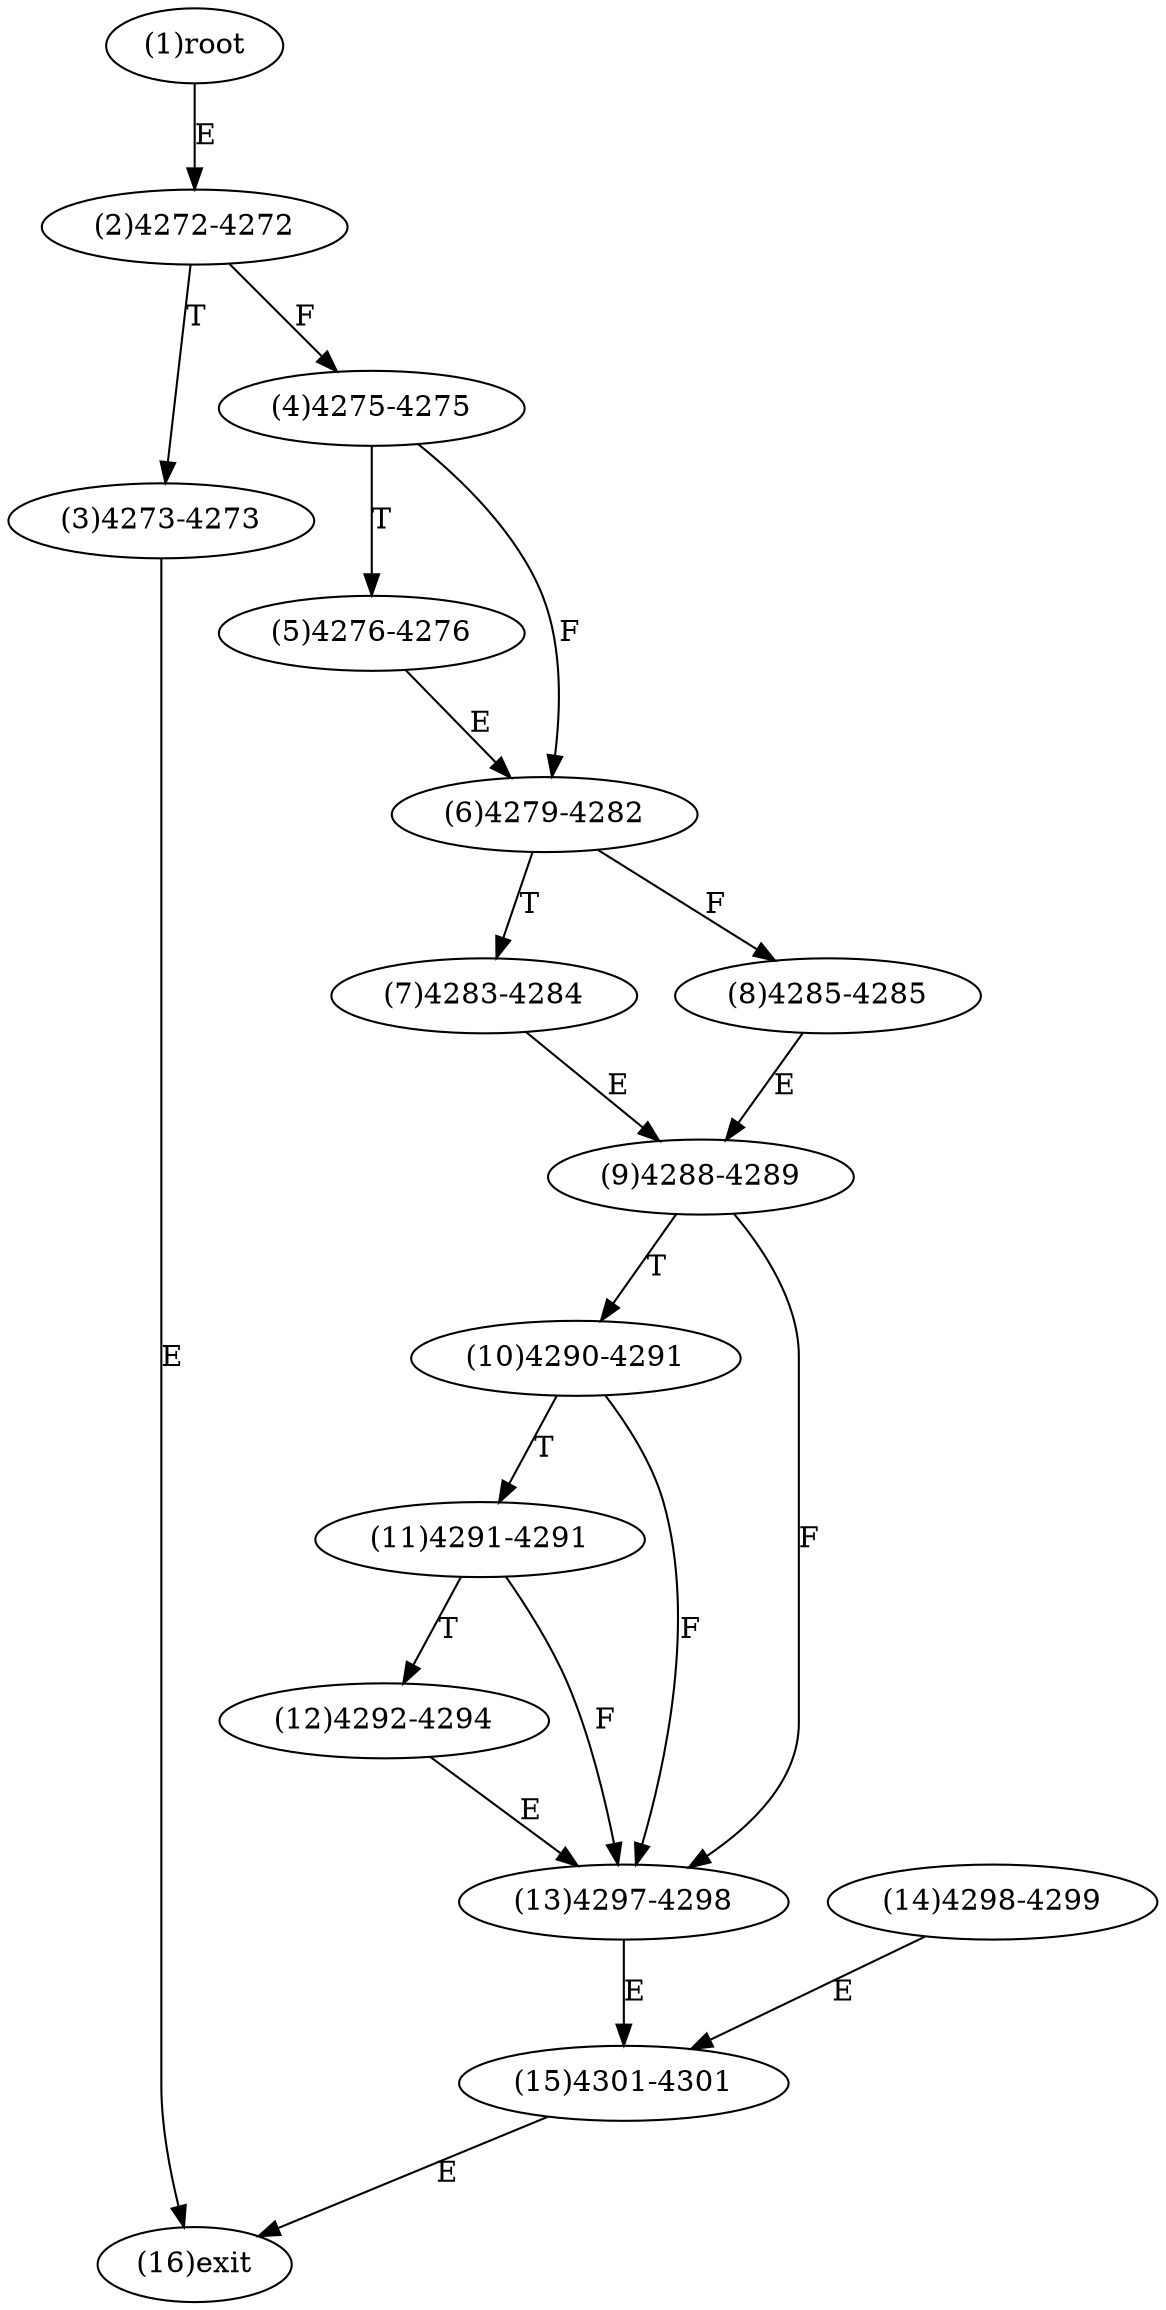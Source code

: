 digraph "" { 
1[ label="(1)root"];
2[ label="(2)4272-4272"];
3[ label="(3)4273-4273"];
4[ label="(4)4275-4275"];
5[ label="(5)4276-4276"];
6[ label="(6)4279-4282"];
7[ label="(7)4283-4284"];
8[ label="(8)4285-4285"];
9[ label="(9)4288-4289"];
10[ label="(10)4290-4291"];
11[ label="(11)4291-4291"];
12[ label="(12)4292-4294"];
13[ label="(13)4297-4298"];
14[ label="(14)4298-4299"];
15[ label="(15)4301-4301"];
16[ label="(16)exit"];
1->2[ label="E"];
2->4[ label="F"];
2->3[ label="T"];
3->16[ label="E"];
4->6[ label="F"];
4->5[ label="T"];
5->6[ label="E"];
6->8[ label="F"];
6->7[ label="T"];
7->9[ label="E"];
8->9[ label="E"];
9->13[ label="F"];
9->10[ label="T"];
10->13[ label="F"];
10->11[ label="T"];
11->13[ label="F"];
11->12[ label="T"];
12->13[ label="E"];
13->15[ label="E"];
14->15[ label="E"];
15->16[ label="E"];
}